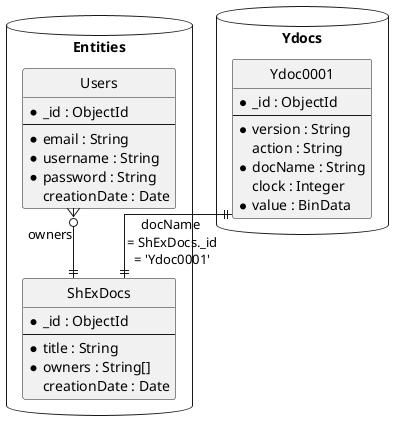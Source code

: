 @startuml ShareYASHE - Data model
' hide the spot
hide circle
' avoid problems with angled crows feet
skinparam linetype ortho

database "Entities" as local {
    entity "Users" as users {
        * _id : ObjectId
        --
        *email : String
        *username : String
        *password : String
        creationDate : Date
    }
    entity "ShExDocs" as shExDocs {
        * _id : ObjectId
        --
        *title : String
        *owners : String[]
        creationDate : Date
    }
}
database "Ydocs" as test {
    entity "Ydoc0001" as ydoc0001 {
        * _id : ObjectId
        --
        *version : String
        action : String
        *docName : String
        clock : Integer
        *value : BinData
    }
}

shExDocs ||-up-o{ users : "owners"
shExDocs ||-up-|| ydoc0001 : "docName\n = ShExDocs._id\n = 'Ydoc0001'"

@enduml
